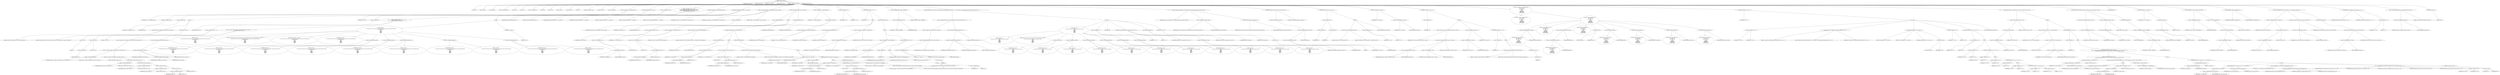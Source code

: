 digraph hostapd_notif_assoc {  
"1000116" [label = "(METHOD,hostapd_notif_assoc)" ]
"1000117" [label = "(PARAM,hostapd_data *hapd)" ]
"1000118" [label = "(PARAM,const u8 *addr)" ]
"1000119" [label = "(PARAM,const u8 *req_ies)" ]
"1000120" [label = "(PARAM,size_t req_ies_len)" ]
"1000121" [label = "(PARAM,int reassoc)" ]
"1000122" [label = "(BLOCK,,)" ]
"1000123" [label = "(LOCAL,v5: u8)" ]
"1000124" [label = "(LOCAL,v7: sta_info *)" ]
"1000125" [label = "(LOCAL,v8: sta_info *)" ]
"1000126" [label = "(LOCAL,v9: wpa_state_machine *)" ]
"1000127" [label = "(LOCAL,v10: int)" ]
"1000128" [label = "(LOCAL,v11: int)" ]
"1000129" [label = "(LOCAL,v12: unsigned __int16)" ]
"1000130" [label = "(LOCAL,v13: int)" ]
"1000131" [label = "(LOCAL,v14: u8 *)" ]
"1000132" [label = "(LOCAL,ie: const u8 *)" ]
"1000133" [label = "(LOCAL,iea: const u8 *)" ]
"1000134" [label = "(LOCAL,p: u8 *)" ]
"1000135" [label = "(LOCAL,elems: ieee802_11_elems)" ]
"1000136" [label = "(LOCAL,buf: u8 [ 1064 ])" ]
"1000137" [label = "(LOCAL,v20: unsigned int)" ]
"1000138" [label = "(<operator>.assignment,v20 = __readgsdword(0x14u))" ]
"1000139" [label = "(IDENTIFIER,v20,v20 = __readgsdword(0x14u))" ]
"1000140" [label = "(__readgsdword,__readgsdword(0x14u))" ]
"1000141" [label = "(LITERAL,0x14u,__readgsdword(0x14u))" ]
"1000142" [label = "(CONTROL_STRUCTURE,if ( !addr ),if ( !addr ))" ]
"1000143" [label = "(<operator>.logicalNot,!addr)" ]
"1000144" [label = "(IDENTIFIER,addr,!addr)" ]
"1000145" [label = "(BLOCK,,)" ]
"1000146" [label = "(wpa_printf,wpa_printf(2, \"hostapd_notif_assoc: Skip event with no address\"))" ]
"1000147" [label = "(LITERAL,2,wpa_printf(2, \"hostapd_notif_assoc: Skip event with no address\"))" ]
"1000148" [label = "(LITERAL,\"hostapd_notif_assoc: Skip event with no address\",wpa_printf(2, \"hostapd_notif_assoc: Skip event with no address\"))" ]
"1000149" [label = "(RETURN,return -1;,return -1;)" ]
"1000150" [label = "(<operator>.minus,-1)" ]
"1000151" [label = "(LITERAL,1,-1)" ]
"1000152" [label = "(<operator>.assignment,v5 = *addr)" ]
"1000153" [label = "(IDENTIFIER,v5,v5 = *addr)" ]
"1000154" [label = "(<operator>.indirection,*addr)" ]
"1000155" [label = "(IDENTIFIER,addr,v5 = *addr)" ]
"1000156" [label = "(CONTROL_STRUCTURE,if ( (*addr & 1) != 0\n    || !(addr[5] | (unsigned __int8)(addr[4] | addr[3] | addr[2] | addr[1] | v5))\n    || !memcmp(addr, hapd->own_addr, 6u) ),if ( (*addr & 1) != 0\n    || !(addr[5] | (unsigned __int8)(addr[4] | addr[3] | addr[2] | addr[1] | v5))\n    || !memcmp(addr, hapd->own_addr, 6u) ))" ]
"1000157" [label = "(<operator>.logicalOr,(*addr & 1) != 0\n    || !(addr[5] | (unsigned __int8)(addr[4] | addr[3] | addr[2] | addr[1] | v5))\n    || !memcmp(addr, hapd->own_addr, 6u))" ]
"1000158" [label = "(<operator>.notEquals,(*addr & 1) != 0)" ]
"1000159" [label = "(<operator>.and,*addr & 1)" ]
"1000160" [label = "(<operator>.indirection,*addr)" ]
"1000161" [label = "(IDENTIFIER,addr,*addr & 1)" ]
"1000162" [label = "(LITERAL,1,*addr & 1)" ]
"1000163" [label = "(LITERAL,0,(*addr & 1) != 0)" ]
"1000164" [label = "(<operator>.logicalOr,!(addr[5] | (unsigned __int8)(addr[4] | addr[3] | addr[2] | addr[1] | v5))\n    || !memcmp(addr, hapd->own_addr, 6u))" ]
"1000165" [label = "(<operator>.logicalNot,!(addr[5] | (unsigned __int8)(addr[4] | addr[3] | addr[2] | addr[1] | v5)))" ]
"1000166" [label = "(<operator>.or,addr[5] | (unsigned __int8)(addr[4] | addr[3] | addr[2] | addr[1] | v5))" ]
"1000167" [label = "(<operator>.indirectIndexAccess,addr[5])" ]
"1000168" [label = "(IDENTIFIER,addr,addr[5] | (unsigned __int8)(addr[4] | addr[3] | addr[2] | addr[1] | v5))" ]
"1000169" [label = "(LITERAL,5,addr[5] | (unsigned __int8)(addr[4] | addr[3] | addr[2] | addr[1] | v5))" ]
"1000170" [label = "(<operator>.cast,(unsigned __int8)(addr[4] | addr[3] | addr[2] | addr[1] | v5))" ]
"1000171" [label = "(UNKNOWN,unsigned __int8,unsigned __int8)" ]
"1000172" [label = "(<operator>.or,addr[4] | addr[3] | addr[2] | addr[1] | v5)" ]
"1000173" [label = "(<operator>.indirectIndexAccess,addr[4])" ]
"1000174" [label = "(IDENTIFIER,addr,addr[4] | addr[3] | addr[2] | addr[1] | v5)" ]
"1000175" [label = "(LITERAL,4,addr[4] | addr[3] | addr[2] | addr[1] | v5)" ]
"1000176" [label = "(<operator>.or,addr[3] | addr[2] | addr[1] | v5)" ]
"1000177" [label = "(<operator>.indirectIndexAccess,addr[3])" ]
"1000178" [label = "(IDENTIFIER,addr,addr[3] | addr[2] | addr[1] | v5)" ]
"1000179" [label = "(LITERAL,3,addr[3] | addr[2] | addr[1] | v5)" ]
"1000180" [label = "(<operator>.or,addr[2] | addr[1] | v5)" ]
"1000181" [label = "(<operator>.indirectIndexAccess,addr[2])" ]
"1000182" [label = "(IDENTIFIER,addr,addr[2] | addr[1] | v5)" ]
"1000183" [label = "(LITERAL,2,addr[2] | addr[1] | v5)" ]
"1000184" [label = "(<operator>.or,addr[1] | v5)" ]
"1000185" [label = "(<operator>.indirectIndexAccess,addr[1])" ]
"1000186" [label = "(IDENTIFIER,addr,addr[1] | v5)" ]
"1000187" [label = "(LITERAL,1,addr[1] | v5)" ]
"1000188" [label = "(IDENTIFIER,v5,addr[1] | v5)" ]
"1000189" [label = "(<operator>.logicalNot,!memcmp(addr, hapd->own_addr, 6u))" ]
"1000190" [label = "(memcmp,memcmp(addr, hapd->own_addr, 6u))" ]
"1000191" [label = "(IDENTIFIER,addr,memcmp(addr, hapd->own_addr, 6u))" ]
"1000192" [label = "(<operator>.indirectFieldAccess,hapd->own_addr)" ]
"1000193" [label = "(IDENTIFIER,hapd,memcmp(addr, hapd->own_addr, 6u))" ]
"1000194" [label = "(FIELD_IDENTIFIER,own_addr,own_addr)" ]
"1000195" [label = "(LITERAL,6u,memcmp(addr, hapd->own_addr, 6u))" ]
"1000196" [label = "(BLOCK,,)" ]
"1000197" [label = "(wpa_printf,wpa_printf(\n      2,\n      \"%s: Invalid SA=%02x:%02x:%02x:%02x:%02x:%02x in received indication - ignore this indication silently\",\n      \"hostapd_notif_assoc\",\n      v5,\n      addr[1],\n      addr[2],\n      addr[3],\n      addr[4],\n      addr[5]))" ]
"1000198" [label = "(LITERAL,2,wpa_printf(\n      2,\n      \"%s: Invalid SA=%02x:%02x:%02x:%02x:%02x:%02x in received indication - ignore this indication silently\",\n      \"hostapd_notif_assoc\",\n      v5,\n      addr[1],\n      addr[2],\n      addr[3],\n      addr[4],\n      addr[5]))" ]
"1000199" [label = "(LITERAL,\"%s: Invalid SA=%02x:%02x:%02x:%02x:%02x:%02x in received indication - ignore this indication silently\",wpa_printf(\n      2,\n      \"%s: Invalid SA=%02x:%02x:%02x:%02x:%02x:%02x in received indication - ignore this indication silently\",\n      \"hostapd_notif_assoc\",\n      v5,\n      addr[1],\n      addr[2],\n      addr[3],\n      addr[4],\n      addr[5]))" ]
"1000200" [label = "(LITERAL,\"hostapd_notif_assoc\",wpa_printf(\n      2,\n      \"%s: Invalid SA=%02x:%02x:%02x:%02x:%02x:%02x in received indication - ignore this indication silently\",\n      \"hostapd_notif_assoc\",\n      v5,\n      addr[1],\n      addr[2],\n      addr[3],\n      addr[4],\n      addr[5]))" ]
"1000201" [label = "(IDENTIFIER,v5,wpa_printf(\n      2,\n      \"%s: Invalid SA=%02x:%02x:%02x:%02x:%02x:%02x in received indication - ignore this indication silently\",\n      \"hostapd_notif_assoc\",\n      v5,\n      addr[1],\n      addr[2],\n      addr[3],\n      addr[4],\n      addr[5]))" ]
"1000202" [label = "(<operator>.indirectIndexAccess,addr[1])" ]
"1000203" [label = "(IDENTIFIER,addr,wpa_printf(\n      2,\n      \"%s: Invalid SA=%02x:%02x:%02x:%02x:%02x:%02x in received indication - ignore this indication silently\",\n      \"hostapd_notif_assoc\",\n      v5,\n      addr[1],\n      addr[2],\n      addr[3],\n      addr[4],\n      addr[5]))" ]
"1000204" [label = "(LITERAL,1,wpa_printf(\n      2,\n      \"%s: Invalid SA=%02x:%02x:%02x:%02x:%02x:%02x in received indication - ignore this indication silently\",\n      \"hostapd_notif_assoc\",\n      v5,\n      addr[1],\n      addr[2],\n      addr[3],\n      addr[4],\n      addr[5]))" ]
"1000205" [label = "(<operator>.indirectIndexAccess,addr[2])" ]
"1000206" [label = "(IDENTIFIER,addr,wpa_printf(\n      2,\n      \"%s: Invalid SA=%02x:%02x:%02x:%02x:%02x:%02x in received indication - ignore this indication silently\",\n      \"hostapd_notif_assoc\",\n      v5,\n      addr[1],\n      addr[2],\n      addr[3],\n      addr[4],\n      addr[5]))" ]
"1000207" [label = "(LITERAL,2,wpa_printf(\n      2,\n      \"%s: Invalid SA=%02x:%02x:%02x:%02x:%02x:%02x in received indication - ignore this indication silently\",\n      \"hostapd_notif_assoc\",\n      v5,\n      addr[1],\n      addr[2],\n      addr[3],\n      addr[4],\n      addr[5]))" ]
"1000208" [label = "(<operator>.indirectIndexAccess,addr[3])" ]
"1000209" [label = "(IDENTIFIER,addr,wpa_printf(\n      2,\n      \"%s: Invalid SA=%02x:%02x:%02x:%02x:%02x:%02x in received indication - ignore this indication silently\",\n      \"hostapd_notif_assoc\",\n      v5,\n      addr[1],\n      addr[2],\n      addr[3],\n      addr[4],\n      addr[5]))" ]
"1000210" [label = "(LITERAL,3,wpa_printf(\n      2,\n      \"%s: Invalid SA=%02x:%02x:%02x:%02x:%02x:%02x in received indication - ignore this indication silently\",\n      \"hostapd_notif_assoc\",\n      v5,\n      addr[1],\n      addr[2],\n      addr[3],\n      addr[4],\n      addr[5]))" ]
"1000211" [label = "(<operator>.indirectIndexAccess,addr[4])" ]
"1000212" [label = "(IDENTIFIER,addr,wpa_printf(\n      2,\n      \"%s: Invalid SA=%02x:%02x:%02x:%02x:%02x:%02x in received indication - ignore this indication silently\",\n      \"hostapd_notif_assoc\",\n      v5,\n      addr[1],\n      addr[2],\n      addr[3],\n      addr[4],\n      addr[5]))" ]
"1000213" [label = "(LITERAL,4,wpa_printf(\n      2,\n      \"%s: Invalid SA=%02x:%02x:%02x:%02x:%02x:%02x in received indication - ignore this indication silently\",\n      \"hostapd_notif_assoc\",\n      v5,\n      addr[1],\n      addr[2],\n      addr[3],\n      addr[4],\n      addr[5]))" ]
"1000214" [label = "(<operator>.indirectIndexAccess,addr[5])" ]
"1000215" [label = "(IDENTIFIER,addr,wpa_printf(\n      2,\n      \"%s: Invalid SA=%02x:%02x:%02x:%02x:%02x:%02x in received indication - ignore this indication silently\",\n      \"hostapd_notif_assoc\",\n      v5,\n      addr[1],\n      addr[2],\n      addr[3],\n      addr[4],\n      addr[5]))" ]
"1000216" [label = "(LITERAL,5,wpa_printf(\n      2,\n      \"%s: Invalid SA=%02x:%02x:%02x:%02x:%02x:%02x in received indication - ignore this indication silently\",\n      \"hostapd_notif_assoc\",\n      v5,\n      addr[1],\n      addr[2],\n      addr[3],\n      addr[4],\n      addr[5]))" ]
"1000217" [label = "(RETURN,return 0;,return 0;)" ]
"1000218" [label = "(LITERAL,0,return 0;)" ]
"1000219" [label = "(random_add_randomness,random_add_randomness(addr, 6u))" ]
"1000220" [label = "(IDENTIFIER,addr,random_add_randomness(addr, 6u))" ]
"1000221" [label = "(LITERAL,6u,random_add_randomness(addr, 6u))" ]
"1000222" [label = "(hostapd_logger,hostapd_logger(hapd, addr, 1u, 2, \"associated\"))" ]
"1000223" [label = "(IDENTIFIER,hapd,hostapd_logger(hapd, addr, 1u, 2, \"associated\"))" ]
"1000224" [label = "(IDENTIFIER,addr,hostapd_logger(hapd, addr, 1u, 2, \"associated\"))" ]
"1000225" [label = "(LITERAL,1u,hostapd_logger(hapd, addr, 1u, 2, \"associated\"))" ]
"1000226" [label = "(LITERAL,2,hostapd_logger(hapd, addr, 1u, 2, \"associated\"))" ]
"1000227" [label = "(LITERAL,\"associated\",hostapd_logger(hapd, addr, 1u, 2, \"associated\"))" ]
"1000228" [label = "(ieee802_11_parse_elems,ieee802_11_parse_elems(req_ies, req_ies_len, &elems, 0))" ]
"1000229" [label = "(IDENTIFIER,req_ies,ieee802_11_parse_elems(req_ies, req_ies_len, &elems, 0))" ]
"1000230" [label = "(IDENTIFIER,req_ies_len,ieee802_11_parse_elems(req_ies, req_ies_len, &elems, 0))" ]
"1000231" [label = "(<operator>.addressOf,&elems)" ]
"1000232" [label = "(IDENTIFIER,elems,ieee802_11_parse_elems(req_ies, req_ies_len, &elems, 0))" ]
"1000233" [label = "(LITERAL,0,ieee802_11_parse_elems(req_ies, req_ies_len, &elems, 0))" ]
"1000234" [label = "(CONTROL_STRUCTURE,if ( elems.wps_ie ),if ( elems.wps_ie ))" ]
"1000235" [label = "(<operator>.fieldAccess,elems.wps_ie)" ]
"1000236" [label = "(IDENTIFIER,elems,if ( elems.wps_ie ))" ]
"1000237" [label = "(FIELD_IDENTIFIER,wps_ie,wps_ie)" ]
"1000238" [label = "(BLOCK,,)" ]
"1000239" [label = "(<operator>.assignment,iea = elems.wps_ie - 2)" ]
"1000240" [label = "(IDENTIFIER,iea,iea = elems.wps_ie - 2)" ]
"1000241" [label = "(<operator>.subtraction,elems.wps_ie - 2)" ]
"1000242" [label = "(<operator>.fieldAccess,elems.wps_ie)" ]
"1000243" [label = "(IDENTIFIER,elems,elems.wps_ie - 2)" ]
"1000244" [label = "(FIELD_IDENTIFIER,wps_ie,wps_ie)" ]
"1000245" [label = "(LITERAL,2,elems.wps_ie - 2)" ]
"1000246" [label = "(<operator>.assignment,p = (u8 *)(elems.wps_ie_len + 2))" ]
"1000247" [label = "(IDENTIFIER,p,p = (u8 *)(elems.wps_ie_len + 2))" ]
"1000248" [label = "(<operator>.cast,(u8 *)(elems.wps_ie_len + 2))" ]
"1000249" [label = "(UNKNOWN,u8 *,u8 *)" ]
"1000250" [label = "(<operator>.addition,elems.wps_ie_len + 2)" ]
"1000251" [label = "(<operator>.fieldAccess,elems.wps_ie_len)" ]
"1000252" [label = "(IDENTIFIER,elems,elems.wps_ie_len + 2)" ]
"1000253" [label = "(FIELD_IDENTIFIER,wps_ie_len,wps_ie_len)" ]
"1000254" [label = "(LITERAL,2,elems.wps_ie_len + 2)" ]
"1000255" [label = "(wpa_printf,wpa_printf(2, \"STA included WPS IE in (Re)AssocReq\"))" ]
"1000256" [label = "(LITERAL,2,wpa_printf(2, \"STA included WPS IE in (Re)AssocReq\"))" ]
"1000257" [label = "(LITERAL,\"STA included WPS IE in (Re)AssocReq\",wpa_printf(2, \"STA included WPS IE in (Re)AssocReq\"))" ]
"1000258" [label = "(CONTROL_STRUCTURE,else,else)" ]
"1000259" [label = "(CONTROL_STRUCTURE,if ( elems.rsn_ie ),if ( elems.rsn_ie ))" ]
"1000260" [label = "(<operator>.fieldAccess,elems.rsn_ie)" ]
"1000261" [label = "(IDENTIFIER,elems,if ( elems.rsn_ie ))" ]
"1000262" [label = "(FIELD_IDENTIFIER,rsn_ie,rsn_ie)" ]
"1000263" [label = "(BLOCK,,)" ]
"1000264" [label = "(<operator>.assignment,iea = elems.rsn_ie - 2)" ]
"1000265" [label = "(IDENTIFIER,iea,iea = elems.rsn_ie - 2)" ]
"1000266" [label = "(<operator>.subtraction,elems.rsn_ie - 2)" ]
"1000267" [label = "(<operator>.fieldAccess,elems.rsn_ie)" ]
"1000268" [label = "(IDENTIFIER,elems,elems.rsn_ie - 2)" ]
"1000269" [label = "(FIELD_IDENTIFIER,rsn_ie,rsn_ie)" ]
"1000270" [label = "(LITERAL,2,elems.rsn_ie - 2)" ]
"1000271" [label = "(<operator>.assignment,p = (u8 *)(elems.rsn_ie_len + 2))" ]
"1000272" [label = "(IDENTIFIER,p,p = (u8 *)(elems.rsn_ie_len + 2))" ]
"1000273" [label = "(<operator>.cast,(u8 *)(elems.rsn_ie_len + 2))" ]
"1000274" [label = "(UNKNOWN,u8 *,u8 *)" ]
"1000275" [label = "(<operator>.addition,elems.rsn_ie_len + 2)" ]
"1000276" [label = "(<operator>.fieldAccess,elems.rsn_ie_len)" ]
"1000277" [label = "(IDENTIFIER,elems,elems.rsn_ie_len + 2)" ]
"1000278" [label = "(FIELD_IDENTIFIER,rsn_ie_len,rsn_ie_len)" ]
"1000279" [label = "(LITERAL,2,elems.rsn_ie_len + 2)" ]
"1000280" [label = "(wpa_printf,wpa_printf(2, \"STA included RSN IE in (Re)AssocReq\"))" ]
"1000281" [label = "(LITERAL,2,wpa_printf(2, \"STA included RSN IE in (Re)AssocReq\"))" ]
"1000282" [label = "(LITERAL,\"STA included RSN IE in (Re)AssocReq\",wpa_printf(2, \"STA included RSN IE in (Re)AssocReq\"))" ]
"1000283" [label = "(CONTROL_STRUCTURE,else,else)" ]
"1000284" [label = "(BLOCK,,)" ]
"1000285" [label = "(<operator>.assignment,iea = elems.wpa_ie)" ]
"1000286" [label = "(IDENTIFIER,iea,iea = elems.wpa_ie)" ]
"1000287" [label = "(<operator>.fieldAccess,elems.wpa_ie)" ]
"1000288" [label = "(IDENTIFIER,elems,iea = elems.wpa_ie)" ]
"1000289" [label = "(FIELD_IDENTIFIER,wpa_ie,wpa_ie)" ]
"1000290" [label = "(CONTROL_STRUCTURE,if ( elems.wpa_ie ),if ( elems.wpa_ie ))" ]
"1000291" [label = "(<operator>.fieldAccess,elems.wpa_ie)" ]
"1000292" [label = "(IDENTIFIER,elems,if ( elems.wpa_ie ))" ]
"1000293" [label = "(FIELD_IDENTIFIER,wpa_ie,wpa_ie)" ]
"1000294" [label = "(BLOCK,,)" ]
"1000295" [label = "(<operator>.assignment,iea = elems.wpa_ie - 2)" ]
"1000296" [label = "(IDENTIFIER,iea,iea = elems.wpa_ie - 2)" ]
"1000297" [label = "(<operator>.subtraction,elems.wpa_ie - 2)" ]
"1000298" [label = "(<operator>.fieldAccess,elems.wpa_ie)" ]
"1000299" [label = "(IDENTIFIER,elems,elems.wpa_ie - 2)" ]
"1000300" [label = "(FIELD_IDENTIFIER,wpa_ie,wpa_ie)" ]
"1000301" [label = "(LITERAL,2,elems.wpa_ie - 2)" ]
"1000302" [label = "(<operator>.assignment,p = (u8 *)(elems.wpa_ie_len + 2))" ]
"1000303" [label = "(IDENTIFIER,p,p = (u8 *)(elems.wpa_ie_len + 2))" ]
"1000304" [label = "(<operator>.cast,(u8 *)(elems.wpa_ie_len + 2))" ]
"1000305" [label = "(UNKNOWN,u8 *,u8 *)" ]
"1000306" [label = "(<operator>.addition,elems.wpa_ie_len + 2)" ]
"1000307" [label = "(<operator>.fieldAccess,elems.wpa_ie_len)" ]
"1000308" [label = "(IDENTIFIER,elems,elems.wpa_ie_len + 2)" ]
"1000309" [label = "(FIELD_IDENTIFIER,wpa_ie_len,wpa_ie_len)" ]
"1000310" [label = "(LITERAL,2,elems.wpa_ie_len + 2)" ]
"1000311" [label = "(wpa_printf,wpa_printf(2, \"STA included WPA IE in (Re)AssocReq\"))" ]
"1000312" [label = "(LITERAL,2,wpa_printf(2, \"STA included WPA IE in (Re)AssocReq\"))" ]
"1000313" [label = "(LITERAL,\"STA included WPA IE in (Re)AssocReq\",wpa_printf(2, \"STA included WPA IE in (Re)AssocReq\"))" ]
"1000314" [label = "(CONTROL_STRUCTURE,else,else)" ]
"1000315" [label = "(BLOCK,,)" ]
"1000316" [label = "(wpa_printf,wpa_printf(2, \"STA did not include WPS/RSN/WPA IE in (Re)AssocReq\"))" ]
"1000317" [label = "(LITERAL,2,wpa_printf(2, \"STA did not include WPS/RSN/WPA IE in (Re)AssocReq\"))" ]
"1000318" [label = "(LITERAL,\"STA did not include WPS/RSN/WPA IE in (Re)AssocReq\",wpa_printf(2, \"STA did not include WPS/RSN/WPA IE in (Re)AssocReq\"))" ]
"1000319" [label = "(<operator>.assignment,p = 0)" ]
"1000320" [label = "(IDENTIFIER,p,p = 0)" ]
"1000321" [label = "(LITERAL,0,p = 0)" ]
"1000322" [label = "(<operator>.assignment,v7 = ap_get_sta(hapd, addr))" ]
"1000323" [label = "(IDENTIFIER,v7,v7 = ap_get_sta(hapd, addr))" ]
"1000324" [label = "(ap_get_sta,ap_get_sta(hapd, addr))" ]
"1000325" [label = "(IDENTIFIER,hapd,ap_get_sta(hapd, addr))" ]
"1000326" [label = "(IDENTIFIER,addr,ap_get_sta(hapd, addr))" ]
"1000327" [label = "(<operator>.assignment,v8 = v7)" ]
"1000328" [label = "(IDENTIFIER,v8,v8 = v7)" ]
"1000329" [label = "(IDENTIFIER,v7,v8 = v7)" ]
"1000330" [label = "(CONTROL_STRUCTURE,if ( v7 ),if ( v7 ))" ]
"1000331" [label = "(IDENTIFIER,v7,if ( v7 ))" ]
"1000332" [label = "(BLOCK,,)" ]
"1000333" [label = "(ap_sta_no_session_timeout,ap_sta_no_session_timeout(hapd, v7))" ]
"1000334" [label = "(IDENTIFIER,hapd,ap_sta_no_session_timeout(hapd, v7))" ]
"1000335" [label = "(IDENTIFIER,v7,ap_sta_no_session_timeout(hapd, v7))" ]
"1000336" [label = "(accounting_sta_stop,accounting_sta_stop(hapd, v8))" ]
"1000337" [label = "(IDENTIFIER,hapd,accounting_sta_stop(hapd, v8))" ]
"1000338" [label = "(IDENTIFIER,v8,accounting_sta_stop(hapd, v8))" ]
"1000339" [label = "(<operator>.assignment,v8->timeout_next = STA_NULLFUNC)" ]
"1000340" [label = "(<operator>.indirectFieldAccess,v8->timeout_next)" ]
"1000341" [label = "(IDENTIFIER,v8,v8->timeout_next = STA_NULLFUNC)" ]
"1000342" [label = "(FIELD_IDENTIFIER,timeout_next,timeout_next)" ]
"1000343" [label = "(IDENTIFIER,STA_NULLFUNC,v8->timeout_next = STA_NULLFUNC)" ]
"1000344" [label = "(CONTROL_STRUCTURE,else,else)" ]
"1000345" [label = "(BLOCK,,)" ]
"1000346" [label = "(<operator>.assignment,v8 = ap_sta_add(hapd, addr))" ]
"1000347" [label = "(IDENTIFIER,v8,v8 = ap_sta_add(hapd, addr))" ]
"1000348" [label = "(ap_sta_add,ap_sta_add(hapd, addr))" ]
"1000349" [label = "(IDENTIFIER,hapd,ap_sta_add(hapd, addr))" ]
"1000350" [label = "(IDENTIFIER,addr,ap_sta_add(hapd, addr))" ]
"1000351" [label = "(CONTROL_STRUCTURE,if ( !v8 ),if ( !v8 ))" ]
"1000352" [label = "(<operator>.logicalNot,!v8)" ]
"1000353" [label = "(IDENTIFIER,v8,!v8)" ]
"1000354" [label = "(BLOCK,,)" ]
"1000355" [label = "(hostapd_drv_sta_disassoc,hostapd_drv_sta_disassoc(hapd, addr, 5))" ]
"1000356" [label = "(IDENTIFIER,hapd,hostapd_drv_sta_disassoc(hapd, addr, 5))" ]
"1000357" [label = "(IDENTIFIER,addr,hostapd_drv_sta_disassoc(hapd, addr, 5))" ]
"1000358" [label = "(LITERAL,5,hostapd_drv_sta_disassoc(hapd, addr, 5))" ]
"1000359" [label = "(RETURN,return -1;,return -1;)" ]
"1000360" [label = "(<operator>.minus,-1)" ]
"1000361" [label = "(LITERAL,1,-1)" ]
"1000362" [label = "(<operators>.assignmentAnd,v8->flags &= 0xFFFECFFF)" ]
"1000363" [label = "(<operator>.indirectFieldAccess,v8->flags)" ]
"1000364" [label = "(IDENTIFIER,v8,v8->flags &= 0xFFFECFFF)" ]
"1000365" [label = "(FIELD_IDENTIFIER,flags,flags)" ]
"1000366" [label = "(LITERAL,0xFFFECFFF,v8->flags &= 0xFFFECFFF)" ]
"1000367" [label = "(CONTROL_STRUCTURE,if ( !hapd->iface->drv_max_acl_mac_addrs && hostapd_check_acl(hapd, addr, 0) != 1 ),if ( !hapd->iface->drv_max_acl_mac_addrs && hostapd_check_acl(hapd, addr, 0) != 1 ))" ]
"1000368" [label = "(<operator>.logicalAnd,!hapd->iface->drv_max_acl_mac_addrs && hostapd_check_acl(hapd, addr, 0) != 1)" ]
"1000369" [label = "(<operator>.logicalNot,!hapd->iface->drv_max_acl_mac_addrs)" ]
"1000370" [label = "(<operator>.indirectFieldAccess,hapd->iface->drv_max_acl_mac_addrs)" ]
"1000371" [label = "(<operator>.indirectFieldAccess,hapd->iface)" ]
"1000372" [label = "(IDENTIFIER,hapd,!hapd->iface->drv_max_acl_mac_addrs)" ]
"1000373" [label = "(FIELD_IDENTIFIER,iface,iface)" ]
"1000374" [label = "(FIELD_IDENTIFIER,drv_max_acl_mac_addrs,drv_max_acl_mac_addrs)" ]
"1000375" [label = "(<operator>.notEquals,hostapd_check_acl(hapd, addr, 0) != 1)" ]
"1000376" [label = "(hostapd_check_acl,hostapd_check_acl(hapd, addr, 0))" ]
"1000377" [label = "(IDENTIFIER,hapd,hostapd_check_acl(hapd, addr, 0))" ]
"1000378" [label = "(IDENTIFIER,addr,hostapd_check_acl(hapd, addr, 0))" ]
"1000379" [label = "(LITERAL,0,hostapd_check_acl(hapd, addr, 0))" ]
"1000380" [label = "(LITERAL,1,hostapd_check_acl(hapd, addr, 0) != 1)" ]
"1000381" [label = "(BLOCK,,)" ]
"1000382" [label = "(wpa_printf,wpa_printf(\n      3,\n      \"STA %02x:%02x:%02x:%02x:%02x:%02x not allowed to connect\",\n      *addr,\n      addr[1],\n      addr[2],\n      addr[3],\n      addr[4],\n      addr[5]))" ]
"1000383" [label = "(LITERAL,3,wpa_printf(\n      3,\n      \"STA %02x:%02x:%02x:%02x:%02x:%02x not allowed to connect\",\n      *addr,\n      addr[1],\n      addr[2],\n      addr[3],\n      addr[4],\n      addr[5]))" ]
"1000384" [label = "(LITERAL,\"STA %02x:%02x:%02x:%02x:%02x:%02x not allowed to connect\",wpa_printf(\n      3,\n      \"STA %02x:%02x:%02x:%02x:%02x:%02x not allowed to connect\",\n      *addr,\n      addr[1],\n      addr[2],\n      addr[3],\n      addr[4],\n      addr[5]))" ]
"1000385" [label = "(<operator>.indirection,*addr)" ]
"1000386" [label = "(IDENTIFIER,addr,wpa_printf(\n      3,\n      \"STA %02x:%02x:%02x:%02x:%02x:%02x not allowed to connect\",\n      *addr,\n      addr[1],\n      addr[2],\n      addr[3],\n      addr[4],\n      addr[5]))" ]
"1000387" [label = "(<operator>.indirectIndexAccess,addr[1])" ]
"1000388" [label = "(IDENTIFIER,addr,wpa_printf(\n      3,\n      \"STA %02x:%02x:%02x:%02x:%02x:%02x not allowed to connect\",\n      *addr,\n      addr[1],\n      addr[2],\n      addr[3],\n      addr[4],\n      addr[5]))" ]
"1000389" [label = "(LITERAL,1,wpa_printf(\n      3,\n      \"STA %02x:%02x:%02x:%02x:%02x:%02x not allowed to connect\",\n      *addr,\n      addr[1],\n      addr[2],\n      addr[3],\n      addr[4],\n      addr[5]))" ]
"1000390" [label = "(<operator>.indirectIndexAccess,addr[2])" ]
"1000391" [label = "(IDENTIFIER,addr,wpa_printf(\n      3,\n      \"STA %02x:%02x:%02x:%02x:%02x:%02x not allowed to connect\",\n      *addr,\n      addr[1],\n      addr[2],\n      addr[3],\n      addr[4],\n      addr[5]))" ]
"1000392" [label = "(LITERAL,2,wpa_printf(\n      3,\n      \"STA %02x:%02x:%02x:%02x:%02x:%02x not allowed to connect\",\n      *addr,\n      addr[1],\n      addr[2],\n      addr[3],\n      addr[4],\n      addr[5]))" ]
"1000393" [label = "(<operator>.indirectIndexAccess,addr[3])" ]
"1000394" [label = "(IDENTIFIER,addr,wpa_printf(\n      3,\n      \"STA %02x:%02x:%02x:%02x:%02x:%02x not allowed to connect\",\n      *addr,\n      addr[1],\n      addr[2],\n      addr[3],\n      addr[4],\n      addr[5]))" ]
"1000395" [label = "(LITERAL,3,wpa_printf(\n      3,\n      \"STA %02x:%02x:%02x:%02x:%02x:%02x not allowed to connect\",\n      *addr,\n      addr[1],\n      addr[2],\n      addr[3],\n      addr[4],\n      addr[5]))" ]
"1000396" [label = "(<operator>.indirectIndexAccess,addr[4])" ]
"1000397" [label = "(IDENTIFIER,addr,wpa_printf(\n      3,\n      \"STA %02x:%02x:%02x:%02x:%02x:%02x not allowed to connect\",\n      *addr,\n      addr[1],\n      addr[2],\n      addr[3],\n      addr[4],\n      addr[5]))" ]
"1000398" [label = "(LITERAL,4,wpa_printf(\n      3,\n      \"STA %02x:%02x:%02x:%02x:%02x:%02x not allowed to connect\",\n      *addr,\n      addr[1],\n      addr[2],\n      addr[3],\n      addr[4],\n      addr[5]))" ]
"1000399" [label = "(<operator>.indirectIndexAccess,addr[5])" ]
"1000400" [label = "(IDENTIFIER,addr,wpa_printf(\n      3,\n      \"STA %02x:%02x:%02x:%02x:%02x:%02x not allowed to connect\",\n      *addr,\n      addr[1],\n      addr[2],\n      addr[3],\n      addr[4],\n      addr[5]))" ]
"1000401" [label = "(LITERAL,5,wpa_printf(\n      3,\n      \"STA %02x:%02x:%02x:%02x:%02x:%02x not allowed to connect\",\n      *addr,\n      addr[1],\n      addr[2],\n      addr[3],\n      addr[4],\n      addr[5]))" ]
"1000402" [label = "(<operator>.assignment,v12 = 1)" ]
"1000403" [label = "(IDENTIFIER,v12,v12 = 1)" ]
"1000404" [label = "(LITERAL,1,v12 = 1)" ]
"1000405" [label = "(JUMP_TARGET,fail)" ]
"1000406" [label = "(hostapd_drv_sta_disassoc,hostapd_drv_sta_disassoc(hapd, v8->addr, v12))" ]
"1000407" [label = "(IDENTIFIER,hapd,hostapd_drv_sta_disassoc(hapd, v8->addr, v12))" ]
"1000408" [label = "(<operator>.indirectFieldAccess,v8->addr)" ]
"1000409" [label = "(IDENTIFIER,v8,hostapd_drv_sta_disassoc(hapd, v8->addr, v12))" ]
"1000410" [label = "(FIELD_IDENTIFIER,addr,addr)" ]
"1000411" [label = "(IDENTIFIER,v12,hostapd_drv_sta_disassoc(hapd, v8->addr, v12))" ]
"1000412" [label = "(ap_free_sta,ap_free_sta(hapd, v8))" ]
"1000413" [label = "(IDENTIFIER,hapd,ap_free_sta(hapd, v8))" ]
"1000414" [label = "(IDENTIFIER,v8,ap_free_sta(hapd, v8))" ]
"1000415" [label = "(RETURN,return -1;,return -1;)" ]
"1000416" [label = "(<operator>.minus,-1)" ]
"1000417" [label = "(LITERAL,1,-1)" ]
"1000418" [label = "(ap_copy_sta_supp_op_classes,ap_copy_sta_supp_op_classes(v8, elems.supp_op_classes, elems.supp_op_classes_len))" ]
"1000419" [label = "(IDENTIFIER,v8,ap_copy_sta_supp_op_classes(v8, elems.supp_op_classes, elems.supp_op_classes_len))" ]
"1000420" [label = "(<operator>.fieldAccess,elems.supp_op_classes)" ]
"1000421" [label = "(IDENTIFIER,elems,ap_copy_sta_supp_op_classes(v8, elems.supp_op_classes, elems.supp_op_classes_len))" ]
"1000422" [label = "(FIELD_IDENTIFIER,supp_op_classes,supp_op_classes)" ]
"1000423" [label = "(<operator>.fieldAccess,elems.supp_op_classes_len)" ]
"1000424" [label = "(IDENTIFIER,elems,ap_copy_sta_supp_op_classes(v8, elems.supp_op_classes, elems.supp_op_classes_len))" ]
"1000425" [label = "(FIELD_IDENTIFIER,supp_op_classes_len,supp_op_classes_len)" ]
"1000426" [label = "(CONTROL_STRUCTURE,if ( !hapd->conf->wpa ),if ( !hapd->conf->wpa ))" ]
"1000427" [label = "(<operator>.logicalNot,!hapd->conf->wpa)" ]
"1000428" [label = "(<operator>.indirectFieldAccess,hapd->conf->wpa)" ]
"1000429" [label = "(<operator>.indirectFieldAccess,hapd->conf)" ]
"1000430" [label = "(IDENTIFIER,hapd,!hapd->conf->wpa)" ]
"1000431" [label = "(FIELD_IDENTIFIER,conf,conf)" ]
"1000432" [label = "(FIELD_IDENTIFIER,wpa,wpa)" ]
"1000433" [label = "(CONTROL_STRUCTURE,goto LABEL_22;,goto LABEL_22;)" ]
"1000434" [label = "(CONTROL_STRUCTURE,if ( !iea || !p ),if ( !iea || !p ))" ]
"1000435" [label = "(<operator>.logicalOr,!iea || !p)" ]
"1000436" [label = "(<operator>.logicalNot,!iea)" ]
"1000437" [label = "(IDENTIFIER,iea,!iea)" ]
"1000438" [label = "(<operator>.logicalNot,!p)" ]
"1000439" [label = "(IDENTIFIER,p,!p)" ]
"1000440" [label = "(BLOCK,,)" ]
"1000441" [label = "(wpa_printf,wpa_printf(2, \"No WPA/RSN IE from STA\"))" ]
"1000442" [label = "(LITERAL,2,wpa_printf(2, \"No WPA/RSN IE from STA\"))" ]
"1000443" [label = "(LITERAL,\"No WPA/RSN IE from STA\",wpa_printf(2, \"No WPA/RSN IE from STA\"))" ]
"1000444" [label = "(<operator>.assignment,v12 = 13)" ]
"1000445" [label = "(IDENTIFIER,v12,v12 = 13)" ]
"1000446" [label = "(LITERAL,13,v12 = 13)" ]
"1000447" [label = "(CONTROL_STRUCTURE,goto fail;,goto fail;)" ]
"1000448" [label = "(<operator>.assignment,v9 = v8->wpa_sm)" ]
"1000449" [label = "(IDENTIFIER,v9,v9 = v8->wpa_sm)" ]
"1000450" [label = "(<operator>.indirectFieldAccess,v8->wpa_sm)" ]
"1000451" [label = "(IDENTIFIER,v8,v9 = v8->wpa_sm)" ]
"1000452" [label = "(FIELD_IDENTIFIER,wpa_sm,wpa_sm)" ]
"1000453" [label = "(CONTROL_STRUCTURE,if ( !v9 ),if ( !v9 ))" ]
"1000454" [label = "(<operator>.logicalNot,!v9)" ]
"1000455" [label = "(IDENTIFIER,v9,!v9)" ]
"1000456" [label = "(BLOCK,,)" ]
"1000457" [label = "(<operator>.assignment,v9 = wpa_auth_sta_init(hapd->wpa_auth, v8->addr, 0))" ]
"1000458" [label = "(IDENTIFIER,v9,v9 = wpa_auth_sta_init(hapd->wpa_auth, v8->addr, 0))" ]
"1000459" [label = "(wpa_auth_sta_init,wpa_auth_sta_init(hapd->wpa_auth, v8->addr, 0))" ]
"1000460" [label = "(<operator>.indirectFieldAccess,hapd->wpa_auth)" ]
"1000461" [label = "(IDENTIFIER,hapd,wpa_auth_sta_init(hapd->wpa_auth, v8->addr, 0))" ]
"1000462" [label = "(FIELD_IDENTIFIER,wpa_auth,wpa_auth)" ]
"1000463" [label = "(<operator>.indirectFieldAccess,v8->addr)" ]
"1000464" [label = "(IDENTIFIER,v8,wpa_auth_sta_init(hapd->wpa_auth, v8->addr, 0))" ]
"1000465" [label = "(FIELD_IDENTIFIER,addr,addr)" ]
"1000466" [label = "(LITERAL,0,wpa_auth_sta_init(hapd->wpa_auth, v8->addr, 0))" ]
"1000467" [label = "(<operator>.assignment,v8->wpa_sm = v9)" ]
"1000468" [label = "(<operator>.indirectFieldAccess,v8->wpa_sm)" ]
"1000469" [label = "(IDENTIFIER,v8,v8->wpa_sm = v9)" ]
"1000470" [label = "(FIELD_IDENTIFIER,wpa_sm,wpa_sm)" ]
"1000471" [label = "(IDENTIFIER,v9,v8->wpa_sm = v9)" ]
"1000472" [label = "(CONTROL_STRUCTURE,if ( !v9 ),if ( !v9 ))" ]
"1000473" [label = "(<operator>.logicalNot,!v9)" ]
"1000474" [label = "(IDENTIFIER,v9,!v9)" ]
"1000475" [label = "(BLOCK,,)" ]
"1000476" [label = "(wpa_printf,wpa_printf(5, \"Failed to initialize WPA state machine\"))" ]
"1000477" [label = "(LITERAL,5,wpa_printf(5, \"Failed to initialize WPA state machine\"))" ]
"1000478" [label = "(LITERAL,\"Failed to initialize WPA state machine\",wpa_printf(5, \"Failed to initialize WPA state machine\"))" ]
"1000479" [label = "(RETURN,return -1;,return -1;)" ]
"1000480" [label = "(<operator>.minus,-1)" ]
"1000481" [label = "(LITERAL,1,-1)" ]
"1000482" [label = "(<operator>.assignment,v10 = wpa_validate_wpa_ie(\n          hapd->wpa_auth,\n          v9,\n          hapd->iface->freq,\n          iea,\n          (size_t)p,\n          elems.mdie,\n          elems.mdie_len,\n          elems.owe_dh,\n          elems.owe_dh_len))" ]
"1000483" [label = "(IDENTIFIER,v10,v10 = wpa_validate_wpa_ie(\n          hapd->wpa_auth,\n          v9,\n          hapd->iface->freq,\n          iea,\n          (size_t)p,\n          elems.mdie,\n          elems.mdie_len,\n          elems.owe_dh,\n          elems.owe_dh_len))" ]
"1000484" [label = "(wpa_validate_wpa_ie,wpa_validate_wpa_ie(\n          hapd->wpa_auth,\n          v9,\n          hapd->iface->freq,\n          iea,\n          (size_t)p,\n          elems.mdie,\n          elems.mdie_len,\n          elems.owe_dh,\n          elems.owe_dh_len))" ]
"1000485" [label = "(<operator>.indirectFieldAccess,hapd->wpa_auth)" ]
"1000486" [label = "(IDENTIFIER,hapd,wpa_validate_wpa_ie(\n          hapd->wpa_auth,\n          v9,\n          hapd->iface->freq,\n          iea,\n          (size_t)p,\n          elems.mdie,\n          elems.mdie_len,\n          elems.owe_dh,\n          elems.owe_dh_len))" ]
"1000487" [label = "(FIELD_IDENTIFIER,wpa_auth,wpa_auth)" ]
"1000488" [label = "(IDENTIFIER,v9,wpa_validate_wpa_ie(\n          hapd->wpa_auth,\n          v9,\n          hapd->iface->freq,\n          iea,\n          (size_t)p,\n          elems.mdie,\n          elems.mdie_len,\n          elems.owe_dh,\n          elems.owe_dh_len))" ]
"1000489" [label = "(<operator>.indirectFieldAccess,hapd->iface->freq)" ]
"1000490" [label = "(<operator>.indirectFieldAccess,hapd->iface)" ]
"1000491" [label = "(IDENTIFIER,hapd,wpa_validate_wpa_ie(\n          hapd->wpa_auth,\n          v9,\n          hapd->iface->freq,\n          iea,\n          (size_t)p,\n          elems.mdie,\n          elems.mdie_len,\n          elems.owe_dh,\n          elems.owe_dh_len))" ]
"1000492" [label = "(FIELD_IDENTIFIER,iface,iface)" ]
"1000493" [label = "(FIELD_IDENTIFIER,freq,freq)" ]
"1000494" [label = "(IDENTIFIER,iea,wpa_validate_wpa_ie(\n          hapd->wpa_auth,\n          v9,\n          hapd->iface->freq,\n          iea,\n          (size_t)p,\n          elems.mdie,\n          elems.mdie_len,\n          elems.owe_dh,\n          elems.owe_dh_len))" ]
"1000495" [label = "(<operator>.cast,(size_t)p)" ]
"1000496" [label = "(UNKNOWN,size_t,size_t)" ]
"1000497" [label = "(IDENTIFIER,p,(size_t)p)" ]
"1000498" [label = "(<operator>.fieldAccess,elems.mdie)" ]
"1000499" [label = "(IDENTIFIER,elems,wpa_validate_wpa_ie(\n          hapd->wpa_auth,\n          v9,\n          hapd->iface->freq,\n          iea,\n          (size_t)p,\n          elems.mdie,\n          elems.mdie_len,\n          elems.owe_dh,\n          elems.owe_dh_len))" ]
"1000500" [label = "(FIELD_IDENTIFIER,mdie,mdie)" ]
"1000501" [label = "(<operator>.fieldAccess,elems.mdie_len)" ]
"1000502" [label = "(IDENTIFIER,elems,wpa_validate_wpa_ie(\n          hapd->wpa_auth,\n          v9,\n          hapd->iface->freq,\n          iea,\n          (size_t)p,\n          elems.mdie,\n          elems.mdie_len,\n          elems.owe_dh,\n          elems.owe_dh_len))" ]
"1000503" [label = "(FIELD_IDENTIFIER,mdie_len,mdie_len)" ]
"1000504" [label = "(<operator>.fieldAccess,elems.owe_dh)" ]
"1000505" [label = "(IDENTIFIER,elems,wpa_validate_wpa_ie(\n          hapd->wpa_auth,\n          v9,\n          hapd->iface->freq,\n          iea,\n          (size_t)p,\n          elems.mdie,\n          elems.mdie_len,\n          elems.owe_dh,\n          elems.owe_dh_len))" ]
"1000506" [label = "(FIELD_IDENTIFIER,owe_dh,owe_dh)" ]
"1000507" [label = "(<operator>.fieldAccess,elems.owe_dh_len)" ]
"1000508" [label = "(IDENTIFIER,elems,wpa_validate_wpa_ie(\n          hapd->wpa_auth,\n          v9,\n          hapd->iface->freq,\n          iea,\n          (size_t)p,\n          elems.mdie,\n          elems.mdie_len,\n          elems.owe_dh,\n          elems.owe_dh_len))" ]
"1000509" [label = "(FIELD_IDENTIFIER,owe_dh_len,owe_dh_len)" ]
"1000510" [label = "(CONTROL_STRUCTURE,if ( v10 ),if ( v10 ))" ]
"1000511" [label = "(IDENTIFIER,v10,if ( v10 ))" ]
"1000512" [label = "(BLOCK,,)" ]
"1000513" [label = "(<operator>.assignment,v13 = v10)" ]
"1000514" [label = "(IDENTIFIER,v13,v13 = v10)" ]
"1000515" [label = "(IDENTIFIER,v10,v13 = v10)" ]
"1000516" [label = "(wpa_printf,wpa_printf(2, \"WPA/RSN information element rejected? (res %u)\", v10))" ]
"1000517" [label = "(LITERAL,2,wpa_printf(2, \"WPA/RSN information element rejected? (res %u)\", v10))" ]
"1000518" [label = "(LITERAL,\"WPA/RSN information element rejected? (res %u)\",wpa_printf(2, \"WPA/RSN information element rejected? (res %u)\", v10))" ]
"1000519" [label = "(IDENTIFIER,v10,wpa_printf(2, \"WPA/RSN information element rejected? (res %u)\", v10))" ]
"1000520" [label = "(wpa_hexdump,wpa_hexdump(2, \"IE\", iea, (size_t)p))" ]
"1000521" [label = "(LITERAL,2,wpa_hexdump(2, \"IE\", iea, (size_t)p))" ]
"1000522" [label = "(LITERAL,\"IE\",wpa_hexdump(2, \"IE\", iea, (size_t)p))" ]
"1000523" [label = "(IDENTIFIER,iea,wpa_hexdump(2, \"IE\", iea, (size_t)p))" ]
"1000524" [label = "(<operator>.cast,(size_t)p)" ]
"1000525" [label = "(UNKNOWN,size_t,size_t)" ]
"1000526" [label = "(IDENTIFIER,p,(size_t)p)" ]
"1000527" [label = "(<operator>.assignment,v12 = 18)" ]
"1000528" [label = "(IDENTIFIER,v12,v12 = 18)" ]
"1000529" [label = "(LITERAL,18,v12 = 18)" ]
"1000530" [label = "(CONTROL_STRUCTURE,if ( v13 != 2 ),if ( v13 != 2 ))" ]
"1000531" [label = "(<operator>.notEquals,v13 != 2)" ]
"1000532" [label = "(IDENTIFIER,v13,v13 != 2)" ]
"1000533" [label = "(LITERAL,2,v13 != 2)" ]
"1000534" [label = "(BLOCK,,)" ]
"1000535" [label = "(<operator>.assignment,v12 = 19)" ]
"1000536" [label = "(IDENTIFIER,v12,v12 = 19)" ]
"1000537" [label = "(LITERAL,19,v12 = 19)" ]
"1000538" [label = "(CONTROL_STRUCTURE,if ( v13 != 3 ),if ( v13 != 3 ))" ]
"1000539" [label = "(<operator>.notEquals,v13 != 3)" ]
"1000540" [label = "(IDENTIFIER,v13,v13 != 3)" ]
"1000541" [label = "(LITERAL,3,v13 != 3)" ]
"1000542" [label = "(BLOCK,,)" ]
"1000543" [label = "(<operator>.assignment,v12 = 20)" ]
"1000544" [label = "(IDENTIFIER,v12,v12 = 20)" ]
"1000545" [label = "(LITERAL,20,v12 = 20)" ]
"1000546" [label = "(CONTROL_STRUCTURE,if ( v13 != 4 ),if ( v13 != 4 ))" ]
"1000547" [label = "(<operator>.notEquals,v13 != 4)" ]
"1000548" [label = "(IDENTIFIER,v13,v13 != 4)" ]
"1000549" [label = "(LITERAL,4,v13 != 4)" ]
"1000550" [label = "(BLOCK,,)" ]
"1000551" [label = "(<operator>.assignment,v12 = 24)" ]
"1000552" [label = "(IDENTIFIER,v12,v12 = 24)" ]
"1000553" [label = "(LITERAL,24,v12 = 24)" ]
"1000554" [label = "(CONTROL_STRUCTURE,if ( v13 != 8 ),if ( v13 != 8 ))" ]
"1000555" [label = "(<operator>.notEquals,v13 != 8)" ]
"1000556" [label = "(IDENTIFIER,v13,v13 != 8)" ]
"1000557" [label = "(LITERAL,8,v13 != 8)" ]
"1000558" [label = "(<operator>.assignment,v12 = 13)" ]
"1000559" [label = "(IDENTIFIER,v12,v12 = 13)" ]
"1000560" [label = "(LITERAL,13,v12 = 13)" ]
"1000561" [label = "(CONTROL_STRUCTURE,goto fail;,goto fail;)" ]
"1000562" [label = "(CONTROL_STRUCTURE,if ( (v8->flags & 0x402) == 1026 ),if ( (v8->flags & 0x402) == 1026 ))" ]
"1000563" [label = "(<operator>.equals,(v8->flags & 0x402) == 1026)" ]
"1000564" [label = "(<operator>.and,v8->flags & 0x402)" ]
"1000565" [label = "(<operator>.indirectFieldAccess,v8->flags)" ]
"1000566" [label = "(IDENTIFIER,v8,v8->flags & 0x402)" ]
"1000567" [label = "(FIELD_IDENTIFIER,flags,flags)" ]
"1000568" [label = "(LITERAL,0x402,v8->flags & 0x402)" ]
"1000569" [label = "(LITERAL,1026,(v8->flags & 0x402) == 1026)" ]
"1000570" [label = "(BLOCK,,)" ]
"1000571" [label = "(<operator>.assignment,ie = (const u8 *)v8->sa_query_timed_out)" ]
"1000572" [label = "(IDENTIFIER,ie,ie = (const u8 *)v8->sa_query_timed_out)" ]
"1000573" [label = "(<operator>.cast,(const u8 *)v8->sa_query_timed_out)" ]
"1000574" [label = "(UNKNOWN,const u8 *,const u8 *)" ]
"1000575" [label = "(<operator>.indirectFieldAccess,v8->sa_query_timed_out)" ]
"1000576" [label = "(IDENTIFIER,v8,(const u8 *)v8->sa_query_timed_out)" ]
"1000577" [label = "(FIELD_IDENTIFIER,sa_query_timed_out,sa_query_timed_out)" ]
"1000578" [label = "(CONTROL_STRUCTURE,if ( !ie ),if ( !ie ))" ]
"1000579" [label = "(<operator>.logicalNot,!ie)" ]
"1000580" [label = "(IDENTIFIER,ie,!ie)" ]
"1000581" [label = "(BLOCK,,)" ]
"1000582" [label = "(CONTROL_STRUCTURE,if ( v8->sa_query_count <= 0\n        || (ap_check_sa_query_timeout(hapd, v8), (v8->flags & 0x402) == 1026) && !v8->sa_query_timed_out ),if ( v8->sa_query_count <= 0\n        || (ap_check_sa_query_timeout(hapd, v8), (v8->flags & 0x402) == 1026) && !v8->sa_query_timed_out ))" ]
"1000583" [label = "(<operator>.logicalOr,v8->sa_query_count <= 0\n        || (ap_check_sa_query_timeout(hapd, v8), (v8->flags & 0x402) == 1026) && !v8->sa_query_timed_out)" ]
"1000584" [label = "(<operator>.lessEqualsThan,v8->sa_query_count <= 0)" ]
"1000585" [label = "(<operator>.indirectFieldAccess,v8->sa_query_count)" ]
"1000586" [label = "(IDENTIFIER,v8,v8->sa_query_count <= 0)" ]
"1000587" [label = "(FIELD_IDENTIFIER,sa_query_count,sa_query_count)" ]
"1000588" [label = "(LITERAL,0,v8->sa_query_count <= 0)" ]
"1000589" [label = "(<operator>.logicalAnd,(ap_check_sa_query_timeout(hapd, v8), (v8->flags & 0x402) == 1026) && !v8->sa_query_timed_out)" ]
"1000590" [label = "(BLOCK,,)" ]
"1000591" [label = "(ap_check_sa_query_timeout,ap_check_sa_query_timeout(hapd, v8))" ]
"1000592" [label = "(IDENTIFIER,hapd,ap_check_sa_query_timeout(hapd, v8))" ]
"1000593" [label = "(IDENTIFIER,v8,ap_check_sa_query_timeout(hapd, v8))" ]
"1000594" [label = "(<operator>.equals,(v8->flags & 0x402) == 1026)" ]
"1000595" [label = "(<operator>.and,v8->flags & 0x402)" ]
"1000596" [label = "(<operator>.indirectFieldAccess,v8->flags)" ]
"1000597" [label = "(IDENTIFIER,v8,v8->flags & 0x402)" ]
"1000598" [label = "(FIELD_IDENTIFIER,flags,flags)" ]
"1000599" [label = "(LITERAL,0x402,v8->flags & 0x402)" ]
"1000600" [label = "(LITERAL,1026,(v8->flags & 0x402) == 1026)" ]
"1000601" [label = "(<operator>.logicalNot,!v8->sa_query_timed_out)" ]
"1000602" [label = "(<operator>.indirectFieldAccess,v8->sa_query_timed_out)" ]
"1000603" [label = "(IDENTIFIER,v8,!v8->sa_query_timed_out)" ]
"1000604" [label = "(FIELD_IDENTIFIER,sa_query_timed_out,sa_query_timed_out)" ]
"1000605" [label = "(BLOCK,,)" ]
"1000606" [label = "(CONTROL_STRUCTURE,if ( v8->auth_alg != 2 ),if ( v8->auth_alg != 2 ))" ]
"1000607" [label = "(<operator>.notEquals,v8->auth_alg != 2)" ]
"1000608" [label = "(<operator>.indirectFieldAccess,v8->auth_alg)" ]
"1000609" [label = "(IDENTIFIER,v8,v8->auth_alg != 2)" ]
"1000610" [label = "(FIELD_IDENTIFIER,auth_alg,auth_alg)" ]
"1000611" [label = "(LITERAL,2,v8->auth_alg != 2)" ]
"1000612" [label = "(BLOCK,,)" ]
"1000613" [label = "(CONTROL_STRUCTURE,if ( !v8->sa_query_count ),if ( !v8->sa_query_count ))" ]
"1000614" [label = "(<operator>.logicalNot,!v8->sa_query_count)" ]
"1000615" [label = "(<operator>.indirectFieldAccess,v8->sa_query_count)" ]
"1000616" [label = "(IDENTIFIER,v8,!v8->sa_query_count)" ]
"1000617" [label = "(FIELD_IDENTIFIER,sa_query_count,sa_query_count)" ]
"1000618" [label = "(ap_sta_start_sa_query,ap_sta_start_sa_query(hapd, v8))" ]
"1000619" [label = "(IDENTIFIER,hapd,ap_sta_start_sa_query(hapd, v8))" ]
"1000620" [label = "(IDENTIFIER,v8,ap_sta_start_sa_query(hapd, v8))" ]
"1000621" [label = "(<operator>.assignment,v14 = hostapd_eid_assoc_comeback_time(hapd, v8, buf))" ]
"1000622" [label = "(IDENTIFIER,v14,v14 = hostapd_eid_assoc_comeback_time(hapd, v8, buf))" ]
"1000623" [label = "(hostapd_eid_assoc_comeback_time,hostapd_eid_assoc_comeback_time(hapd, v8, buf))" ]
"1000624" [label = "(IDENTIFIER,hapd,hostapd_eid_assoc_comeback_time(hapd, v8, buf))" ]
"1000625" [label = "(IDENTIFIER,v8,hostapd_eid_assoc_comeback_time(hapd, v8, buf))" ]
"1000626" [label = "(IDENTIFIER,buf,hostapd_eid_assoc_comeback_time(hapd, v8, buf))" ]
"1000627" [label = "(hostapd_sta_assoc,hostapd_sta_assoc(hapd, addr, reassoc, 0x1Eu, buf, v14 - buf))" ]
"1000628" [label = "(IDENTIFIER,hapd,hostapd_sta_assoc(hapd, addr, reassoc, 0x1Eu, buf, v14 - buf))" ]
"1000629" [label = "(IDENTIFIER,addr,hostapd_sta_assoc(hapd, addr, reassoc, 0x1Eu, buf, v14 - buf))" ]
"1000630" [label = "(IDENTIFIER,reassoc,hostapd_sta_assoc(hapd, addr, reassoc, 0x1Eu, buf, v14 - buf))" ]
"1000631" [label = "(LITERAL,0x1Eu,hostapd_sta_assoc(hapd, addr, reassoc, 0x1Eu, buf, v14 - buf))" ]
"1000632" [label = "(IDENTIFIER,buf,hostapd_sta_assoc(hapd, addr, reassoc, 0x1Eu, buf, v14 - buf))" ]
"1000633" [label = "(<operator>.subtraction,v14 - buf)" ]
"1000634" [label = "(IDENTIFIER,v14,v14 - buf)" ]
"1000635" [label = "(IDENTIFIER,buf,v14 - buf)" ]
"1000636" [label = "(RETURN,return (int)ie;,return (int)ie;)" ]
"1000637" [label = "(<operator>.cast,(int)ie)" ]
"1000638" [label = "(UNKNOWN,int,int)" ]
"1000639" [label = "(IDENTIFIER,ie,(int)ie)" ]
"1000640" [label = "(CONTROL_STRUCTURE,if ( wpa_auth_uses_mfp(v8->wpa_sm) ),if ( wpa_auth_uses_mfp(v8->wpa_sm) ))" ]
"1000641" [label = "(wpa_auth_uses_mfp,wpa_auth_uses_mfp(v8->wpa_sm))" ]
"1000642" [label = "(<operator>.indirectFieldAccess,v8->wpa_sm)" ]
"1000643" [label = "(IDENTIFIER,v8,wpa_auth_uses_mfp(v8->wpa_sm))" ]
"1000644" [label = "(FIELD_IDENTIFIER,wpa_sm,wpa_sm)" ]
"1000645" [label = "(<operators>.assignmentOr,v8->flags |= 0x400u)" ]
"1000646" [label = "(<operator>.indirectFieldAccess,v8->flags)" ]
"1000647" [label = "(IDENTIFIER,v8,v8->flags |= 0x400u)" ]
"1000648" [label = "(FIELD_IDENTIFIER,flags,flags)" ]
"1000649" [label = "(LITERAL,0x400u,v8->flags |= 0x400u)" ]
"1000650" [label = "(CONTROL_STRUCTURE,else,else)" ]
"1000651" [label = "(<operators>.assignmentAnd,v8->flags &= 0xFFFFFBFF)" ]
"1000652" [label = "(<operator>.indirectFieldAccess,v8->flags)" ]
"1000653" [label = "(IDENTIFIER,v8,v8->flags &= 0xFFFFFBFF)" ]
"1000654" [label = "(FIELD_IDENTIFIER,flags,flags)" ]
"1000655" [label = "(LITERAL,0xFFFFFBFF,v8->flags &= 0xFFFFFBFF)" ]
"1000656" [label = "(JUMP_TARGET,LABEL_22)" ]
"1000657" [label = "(<operator>.assignment,v11 = v8->flags & 2)" ]
"1000658" [label = "(IDENTIFIER,v11,v11 = v8->flags & 2)" ]
"1000659" [label = "(<operator>.and,v8->flags & 2)" ]
"1000660" [label = "(<operator>.indirectFieldAccess,v8->flags)" ]
"1000661" [label = "(IDENTIFIER,v8,v8->flags & 2)" ]
"1000662" [label = "(FIELD_IDENTIFIER,flags,flags)" ]
"1000663" [label = "(LITERAL,2,v8->flags & 2)" ]
"1000664" [label = "(<operator>.assignment,v8->flags = v8->flags & 0xFFF7FFFF | 3)" ]
"1000665" [label = "(<operator>.indirectFieldAccess,v8->flags)" ]
"1000666" [label = "(IDENTIFIER,v8,v8->flags = v8->flags & 0xFFF7FFFF | 3)" ]
"1000667" [label = "(FIELD_IDENTIFIER,flags,flags)" ]
"1000668" [label = "(<operator>.or,v8->flags & 0xFFF7FFFF | 3)" ]
"1000669" [label = "(<operator>.and,v8->flags & 0xFFF7FFFF)" ]
"1000670" [label = "(<operator>.indirectFieldAccess,v8->flags)" ]
"1000671" [label = "(IDENTIFIER,v8,v8->flags & 0xFFF7FFFF)" ]
"1000672" [label = "(FIELD_IDENTIFIER,flags,flags)" ]
"1000673" [label = "(LITERAL,0xFFF7FFFF,v8->flags & 0xFFF7FFFF)" ]
"1000674" [label = "(LITERAL,3,v8->flags & 0xFFF7FFFF | 3)" ]
"1000675" [label = "(hostapd_set_sta_flags,hostapd_set_sta_flags(hapd, v8))" ]
"1000676" [label = "(IDENTIFIER,hapd,hostapd_set_sta_flags(hapd, v8))" ]
"1000677" [label = "(IDENTIFIER,v8,hostapd_set_sta_flags(hapd, v8))" ]
"1000678" [label = "(CONTROL_STRUCTURE,if ( reassoc && v8->auth_alg == 2 ),if ( reassoc && v8->auth_alg == 2 ))" ]
"1000679" [label = "(<operator>.logicalAnd,reassoc && v8->auth_alg == 2)" ]
"1000680" [label = "(IDENTIFIER,reassoc,reassoc && v8->auth_alg == 2)" ]
"1000681" [label = "(<operator>.equals,v8->auth_alg == 2)" ]
"1000682" [label = "(<operator>.indirectFieldAccess,v8->auth_alg)" ]
"1000683" [label = "(IDENTIFIER,v8,v8->auth_alg == 2)" ]
"1000684" [label = "(FIELD_IDENTIFIER,auth_alg,auth_alg)" ]
"1000685" [label = "(LITERAL,2,v8->auth_alg == 2)" ]
"1000686" [label = "(wpa_auth_sm_event,wpa_auth_sm_event(v8->wpa_sm, WPA_ASSOC_FT))" ]
"1000687" [label = "(<operator>.indirectFieldAccess,v8->wpa_sm)" ]
"1000688" [label = "(IDENTIFIER,v8,wpa_auth_sm_event(v8->wpa_sm, WPA_ASSOC_FT))" ]
"1000689" [label = "(FIELD_IDENTIFIER,wpa_sm,wpa_sm)" ]
"1000690" [label = "(IDENTIFIER,WPA_ASSOC_FT,wpa_auth_sm_event(v8->wpa_sm, WPA_ASSOC_FT))" ]
"1000691" [label = "(CONTROL_STRUCTURE,else,else)" ]
"1000692" [label = "(wpa_auth_sm_event,wpa_auth_sm_event(v8->wpa_sm, WPA_ASSOC))" ]
"1000693" [label = "(<operator>.indirectFieldAccess,v8->wpa_sm)" ]
"1000694" [label = "(IDENTIFIER,v8,wpa_auth_sm_event(v8->wpa_sm, WPA_ASSOC))" ]
"1000695" [label = "(FIELD_IDENTIFIER,wpa_sm,wpa_sm)" ]
"1000696" [label = "(IDENTIFIER,WPA_ASSOC,wpa_auth_sm_event(v8->wpa_sm, WPA_ASSOC))" ]
"1000697" [label = "(hostapd_new_assoc_sta,hostapd_new_assoc_sta(hapd, v8, v11 != 0))" ]
"1000698" [label = "(IDENTIFIER,hapd,hostapd_new_assoc_sta(hapd, v8, v11 != 0))" ]
"1000699" [label = "(IDENTIFIER,v8,hostapd_new_assoc_sta(hapd, v8, v11 != 0))" ]
"1000700" [label = "(<operator>.notEquals,v11 != 0)" ]
"1000701" [label = "(IDENTIFIER,v11,v11 != 0)" ]
"1000702" [label = "(LITERAL,0,v11 != 0)" ]
"1000703" [label = "(ieee802_1x_notify_port_enabled,ieee802_1x_notify_port_enabled(v8->eapol_sm, 1))" ]
"1000704" [label = "(<operator>.indirectFieldAccess,v8->eapol_sm)" ]
"1000705" [label = "(IDENTIFIER,v8,ieee802_1x_notify_port_enabled(v8->eapol_sm, 1))" ]
"1000706" [label = "(FIELD_IDENTIFIER,eapol_sm,eapol_sm)" ]
"1000707" [label = "(LITERAL,1,ieee802_1x_notify_port_enabled(v8->eapol_sm, 1))" ]
"1000708" [label = "(RETURN,return 0;,return 0;)" ]
"1000709" [label = "(LITERAL,0,return 0;)" ]
"1000710" [label = "(METHOD_RETURN,int __cdecl)" ]
  "1000116" -> "1000117" 
  "1000116" -> "1000118" 
  "1000116" -> "1000119" 
  "1000116" -> "1000120" 
  "1000116" -> "1000121" 
  "1000116" -> "1000122" 
  "1000116" -> "1000710" 
  "1000122" -> "1000123" 
  "1000122" -> "1000124" 
  "1000122" -> "1000125" 
  "1000122" -> "1000126" 
  "1000122" -> "1000127" 
  "1000122" -> "1000128" 
  "1000122" -> "1000129" 
  "1000122" -> "1000130" 
  "1000122" -> "1000131" 
  "1000122" -> "1000132" 
  "1000122" -> "1000133" 
  "1000122" -> "1000134" 
  "1000122" -> "1000135" 
  "1000122" -> "1000136" 
  "1000122" -> "1000137" 
  "1000122" -> "1000138" 
  "1000122" -> "1000142" 
  "1000122" -> "1000152" 
  "1000122" -> "1000156" 
  "1000122" -> "1000219" 
  "1000122" -> "1000222" 
  "1000122" -> "1000228" 
  "1000122" -> "1000234" 
  "1000122" -> "1000322" 
  "1000122" -> "1000327" 
  "1000122" -> "1000330" 
  "1000122" -> "1000362" 
  "1000122" -> "1000367" 
  "1000122" -> "1000418" 
  "1000122" -> "1000426" 
  "1000122" -> "1000434" 
  "1000122" -> "1000448" 
  "1000122" -> "1000453" 
  "1000122" -> "1000482" 
  "1000122" -> "1000510" 
  "1000122" -> "1000562" 
  "1000122" -> "1000640" 
  "1000122" -> "1000656" 
  "1000122" -> "1000657" 
  "1000122" -> "1000664" 
  "1000122" -> "1000675" 
  "1000122" -> "1000678" 
  "1000122" -> "1000697" 
  "1000122" -> "1000703" 
  "1000122" -> "1000708" 
  "1000138" -> "1000139" 
  "1000138" -> "1000140" 
  "1000140" -> "1000141" 
  "1000142" -> "1000143" 
  "1000142" -> "1000145" 
  "1000143" -> "1000144" 
  "1000145" -> "1000146" 
  "1000145" -> "1000149" 
  "1000146" -> "1000147" 
  "1000146" -> "1000148" 
  "1000149" -> "1000150" 
  "1000150" -> "1000151" 
  "1000152" -> "1000153" 
  "1000152" -> "1000154" 
  "1000154" -> "1000155" 
  "1000156" -> "1000157" 
  "1000156" -> "1000196" 
  "1000157" -> "1000158" 
  "1000157" -> "1000164" 
  "1000158" -> "1000159" 
  "1000158" -> "1000163" 
  "1000159" -> "1000160" 
  "1000159" -> "1000162" 
  "1000160" -> "1000161" 
  "1000164" -> "1000165" 
  "1000164" -> "1000189" 
  "1000165" -> "1000166" 
  "1000166" -> "1000167" 
  "1000166" -> "1000170" 
  "1000167" -> "1000168" 
  "1000167" -> "1000169" 
  "1000170" -> "1000171" 
  "1000170" -> "1000172" 
  "1000172" -> "1000173" 
  "1000172" -> "1000176" 
  "1000173" -> "1000174" 
  "1000173" -> "1000175" 
  "1000176" -> "1000177" 
  "1000176" -> "1000180" 
  "1000177" -> "1000178" 
  "1000177" -> "1000179" 
  "1000180" -> "1000181" 
  "1000180" -> "1000184" 
  "1000181" -> "1000182" 
  "1000181" -> "1000183" 
  "1000184" -> "1000185" 
  "1000184" -> "1000188" 
  "1000185" -> "1000186" 
  "1000185" -> "1000187" 
  "1000189" -> "1000190" 
  "1000190" -> "1000191" 
  "1000190" -> "1000192" 
  "1000190" -> "1000195" 
  "1000192" -> "1000193" 
  "1000192" -> "1000194" 
  "1000196" -> "1000197" 
  "1000196" -> "1000217" 
  "1000197" -> "1000198" 
  "1000197" -> "1000199" 
  "1000197" -> "1000200" 
  "1000197" -> "1000201" 
  "1000197" -> "1000202" 
  "1000197" -> "1000205" 
  "1000197" -> "1000208" 
  "1000197" -> "1000211" 
  "1000197" -> "1000214" 
  "1000202" -> "1000203" 
  "1000202" -> "1000204" 
  "1000205" -> "1000206" 
  "1000205" -> "1000207" 
  "1000208" -> "1000209" 
  "1000208" -> "1000210" 
  "1000211" -> "1000212" 
  "1000211" -> "1000213" 
  "1000214" -> "1000215" 
  "1000214" -> "1000216" 
  "1000217" -> "1000218" 
  "1000219" -> "1000220" 
  "1000219" -> "1000221" 
  "1000222" -> "1000223" 
  "1000222" -> "1000224" 
  "1000222" -> "1000225" 
  "1000222" -> "1000226" 
  "1000222" -> "1000227" 
  "1000228" -> "1000229" 
  "1000228" -> "1000230" 
  "1000228" -> "1000231" 
  "1000228" -> "1000233" 
  "1000231" -> "1000232" 
  "1000234" -> "1000235" 
  "1000234" -> "1000238" 
  "1000234" -> "1000258" 
  "1000235" -> "1000236" 
  "1000235" -> "1000237" 
  "1000238" -> "1000239" 
  "1000238" -> "1000246" 
  "1000238" -> "1000255" 
  "1000239" -> "1000240" 
  "1000239" -> "1000241" 
  "1000241" -> "1000242" 
  "1000241" -> "1000245" 
  "1000242" -> "1000243" 
  "1000242" -> "1000244" 
  "1000246" -> "1000247" 
  "1000246" -> "1000248" 
  "1000248" -> "1000249" 
  "1000248" -> "1000250" 
  "1000250" -> "1000251" 
  "1000250" -> "1000254" 
  "1000251" -> "1000252" 
  "1000251" -> "1000253" 
  "1000255" -> "1000256" 
  "1000255" -> "1000257" 
  "1000258" -> "1000259" 
  "1000259" -> "1000260" 
  "1000259" -> "1000263" 
  "1000259" -> "1000283" 
  "1000260" -> "1000261" 
  "1000260" -> "1000262" 
  "1000263" -> "1000264" 
  "1000263" -> "1000271" 
  "1000263" -> "1000280" 
  "1000264" -> "1000265" 
  "1000264" -> "1000266" 
  "1000266" -> "1000267" 
  "1000266" -> "1000270" 
  "1000267" -> "1000268" 
  "1000267" -> "1000269" 
  "1000271" -> "1000272" 
  "1000271" -> "1000273" 
  "1000273" -> "1000274" 
  "1000273" -> "1000275" 
  "1000275" -> "1000276" 
  "1000275" -> "1000279" 
  "1000276" -> "1000277" 
  "1000276" -> "1000278" 
  "1000280" -> "1000281" 
  "1000280" -> "1000282" 
  "1000283" -> "1000284" 
  "1000284" -> "1000285" 
  "1000284" -> "1000290" 
  "1000285" -> "1000286" 
  "1000285" -> "1000287" 
  "1000287" -> "1000288" 
  "1000287" -> "1000289" 
  "1000290" -> "1000291" 
  "1000290" -> "1000294" 
  "1000290" -> "1000314" 
  "1000291" -> "1000292" 
  "1000291" -> "1000293" 
  "1000294" -> "1000295" 
  "1000294" -> "1000302" 
  "1000294" -> "1000311" 
  "1000295" -> "1000296" 
  "1000295" -> "1000297" 
  "1000297" -> "1000298" 
  "1000297" -> "1000301" 
  "1000298" -> "1000299" 
  "1000298" -> "1000300" 
  "1000302" -> "1000303" 
  "1000302" -> "1000304" 
  "1000304" -> "1000305" 
  "1000304" -> "1000306" 
  "1000306" -> "1000307" 
  "1000306" -> "1000310" 
  "1000307" -> "1000308" 
  "1000307" -> "1000309" 
  "1000311" -> "1000312" 
  "1000311" -> "1000313" 
  "1000314" -> "1000315" 
  "1000315" -> "1000316" 
  "1000315" -> "1000319" 
  "1000316" -> "1000317" 
  "1000316" -> "1000318" 
  "1000319" -> "1000320" 
  "1000319" -> "1000321" 
  "1000322" -> "1000323" 
  "1000322" -> "1000324" 
  "1000324" -> "1000325" 
  "1000324" -> "1000326" 
  "1000327" -> "1000328" 
  "1000327" -> "1000329" 
  "1000330" -> "1000331" 
  "1000330" -> "1000332" 
  "1000330" -> "1000344" 
  "1000332" -> "1000333" 
  "1000332" -> "1000336" 
  "1000332" -> "1000339" 
  "1000333" -> "1000334" 
  "1000333" -> "1000335" 
  "1000336" -> "1000337" 
  "1000336" -> "1000338" 
  "1000339" -> "1000340" 
  "1000339" -> "1000343" 
  "1000340" -> "1000341" 
  "1000340" -> "1000342" 
  "1000344" -> "1000345" 
  "1000345" -> "1000346" 
  "1000345" -> "1000351" 
  "1000346" -> "1000347" 
  "1000346" -> "1000348" 
  "1000348" -> "1000349" 
  "1000348" -> "1000350" 
  "1000351" -> "1000352" 
  "1000351" -> "1000354" 
  "1000352" -> "1000353" 
  "1000354" -> "1000355" 
  "1000354" -> "1000359" 
  "1000355" -> "1000356" 
  "1000355" -> "1000357" 
  "1000355" -> "1000358" 
  "1000359" -> "1000360" 
  "1000360" -> "1000361" 
  "1000362" -> "1000363" 
  "1000362" -> "1000366" 
  "1000363" -> "1000364" 
  "1000363" -> "1000365" 
  "1000367" -> "1000368" 
  "1000367" -> "1000381" 
  "1000368" -> "1000369" 
  "1000368" -> "1000375" 
  "1000369" -> "1000370" 
  "1000370" -> "1000371" 
  "1000370" -> "1000374" 
  "1000371" -> "1000372" 
  "1000371" -> "1000373" 
  "1000375" -> "1000376" 
  "1000375" -> "1000380" 
  "1000376" -> "1000377" 
  "1000376" -> "1000378" 
  "1000376" -> "1000379" 
  "1000381" -> "1000382" 
  "1000381" -> "1000402" 
  "1000381" -> "1000405" 
  "1000381" -> "1000406" 
  "1000381" -> "1000412" 
  "1000381" -> "1000415" 
  "1000382" -> "1000383" 
  "1000382" -> "1000384" 
  "1000382" -> "1000385" 
  "1000382" -> "1000387" 
  "1000382" -> "1000390" 
  "1000382" -> "1000393" 
  "1000382" -> "1000396" 
  "1000382" -> "1000399" 
  "1000385" -> "1000386" 
  "1000387" -> "1000388" 
  "1000387" -> "1000389" 
  "1000390" -> "1000391" 
  "1000390" -> "1000392" 
  "1000393" -> "1000394" 
  "1000393" -> "1000395" 
  "1000396" -> "1000397" 
  "1000396" -> "1000398" 
  "1000399" -> "1000400" 
  "1000399" -> "1000401" 
  "1000402" -> "1000403" 
  "1000402" -> "1000404" 
  "1000406" -> "1000407" 
  "1000406" -> "1000408" 
  "1000406" -> "1000411" 
  "1000408" -> "1000409" 
  "1000408" -> "1000410" 
  "1000412" -> "1000413" 
  "1000412" -> "1000414" 
  "1000415" -> "1000416" 
  "1000416" -> "1000417" 
  "1000418" -> "1000419" 
  "1000418" -> "1000420" 
  "1000418" -> "1000423" 
  "1000420" -> "1000421" 
  "1000420" -> "1000422" 
  "1000423" -> "1000424" 
  "1000423" -> "1000425" 
  "1000426" -> "1000427" 
  "1000426" -> "1000433" 
  "1000427" -> "1000428" 
  "1000428" -> "1000429" 
  "1000428" -> "1000432" 
  "1000429" -> "1000430" 
  "1000429" -> "1000431" 
  "1000434" -> "1000435" 
  "1000434" -> "1000440" 
  "1000435" -> "1000436" 
  "1000435" -> "1000438" 
  "1000436" -> "1000437" 
  "1000438" -> "1000439" 
  "1000440" -> "1000441" 
  "1000440" -> "1000444" 
  "1000440" -> "1000447" 
  "1000441" -> "1000442" 
  "1000441" -> "1000443" 
  "1000444" -> "1000445" 
  "1000444" -> "1000446" 
  "1000448" -> "1000449" 
  "1000448" -> "1000450" 
  "1000450" -> "1000451" 
  "1000450" -> "1000452" 
  "1000453" -> "1000454" 
  "1000453" -> "1000456" 
  "1000454" -> "1000455" 
  "1000456" -> "1000457" 
  "1000456" -> "1000467" 
  "1000456" -> "1000472" 
  "1000457" -> "1000458" 
  "1000457" -> "1000459" 
  "1000459" -> "1000460" 
  "1000459" -> "1000463" 
  "1000459" -> "1000466" 
  "1000460" -> "1000461" 
  "1000460" -> "1000462" 
  "1000463" -> "1000464" 
  "1000463" -> "1000465" 
  "1000467" -> "1000468" 
  "1000467" -> "1000471" 
  "1000468" -> "1000469" 
  "1000468" -> "1000470" 
  "1000472" -> "1000473" 
  "1000472" -> "1000475" 
  "1000473" -> "1000474" 
  "1000475" -> "1000476" 
  "1000475" -> "1000479" 
  "1000476" -> "1000477" 
  "1000476" -> "1000478" 
  "1000479" -> "1000480" 
  "1000480" -> "1000481" 
  "1000482" -> "1000483" 
  "1000482" -> "1000484" 
  "1000484" -> "1000485" 
  "1000484" -> "1000488" 
  "1000484" -> "1000489" 
  "1000484" -> "1000494" 
  "1000484" -> "1000495" 
  "1000484" -> "1000498" 
  "1000484" -> "1000501" 
  "1000484" -> "1000504" 
  "1000484" -> "1000507" 
  "1000485" -> "1000486" 
  "1000485" -> "1000487" 
  "1000489" -> "1000490" 
  "1000489" -> "1000493" 
  "1000490" -> "1000491" 
  "1000490" -> "1000492" 
  "1000495" -> "1000496" 
  "1000495" -> "1000497" 
  "1000498" -> "1000499" 
  "1000498" -> "1000500" 
  "1000501" -> "1000502" 
  "1000501" -> "1000503" 
  "1000504" -> "1000505" 
  "1000504" -> "1000506" 
  "1000507" -> "1000508" 
  "1000507" -> "1000509" 
  "1000510" -> "1000511" 
  "1000510" -> "1000512" 
  "1000512" -> "1000513" 
  "1000512" -> "1000516" 
  "1000512" -> "1000520" 
  "1000512" -> "1000527" 
  "1000512" -> "1000530" 
  "1000512" -> "1000561" 
  "1000513" -> "1000514" 
  "1000513" -> "1000515" 
  "1000516" -> "1000517" 
  "1000516" -> "1000518" 
  "1000516" -> "1000519" 
  "1000520" -> "1000521" 
  "1000520" -> "1000522" 
  "1000520" -> "1000523" 
  "1000520" -> "1000524" 
  "1000524" -> "1000525" 
  "1000524" -> "1000526" 
  "1000527" -> "1000528" 
  "1000527" -> "1000529" 
  "1000530" -> "1000531" 
  "1000530" -> "1000534" 
  "1000531" -> "1000532" 
  "1000531" -> "1000533" 
  "1000534" -> "1000535" 
  "1000534" -> "1000538" 
  "1000535" -> "1000536" 
  "1000535" -> "1000537" 
  "1000538" -> "1000539" 
  "1000538" -> "1000542" 
  "1000539" -> "1000540" 
  "1000539" -> "1000541" 
  "1000542" -> "1000543" 
  "1000542" -> "1000546" 
  "1000543" -> "1000544" 
  "1000543" -> "1000545" 
  "1000546" -> "1000547" 
  "1000546" -> "1000550" 
  "1000547" -> "1000548" 
  "1000547" -> "1000549" 
  "1000550" -> "1000551" 
  "1000550" -> "1000554" 
  "1000551" -> "1000552" 
  "1000551" -> "1000553" 
  "1000554" -> "1000555" 
  "1000554" -> "1000558" 
  "1000555" -> "1000556" 
  "1000555" -> "1000557" 
  "1000558" -> "1000559" 
  "1000558" -> "1000560" 
  "1000562" -> "1000563" 
  "1000562" -> "1000570" 
  "1000563" -> "1000564" 
  "1000563" -> "1000569" 
  "1000564" -> "1000565" 
  "1000564" -> "1000568" 
  "1000565" -> "1000566" 
  "1000565" -> "1000567" 
  "1000570" -> "1000571" 
  "1000570" -> "1000578" 
  "1000571" -> "1000572" 
  "1000571" -> "1000573" 
  "1000573" -> "1000574" 
  "1000573" -> "1000575" 
  "1000575" -> "1000576" 
  "1000575" -> "1000577" 
  "1000578" -> "1000579" 
  "1000578" -> "1000581" 
  "1000579" -> "1000580" 
  "1000581" -> "1000582" 
  "1000582" -> "1000583" 
  "1000582" -> "1000605" 
  "1000583" -> "1000584" 
  "1000583" -> "1000589" 
  "1000584" -> "1000585" 
  "1000584" -> "1000588" 
  "1000585" -> "1000586" 
  "1000585" -> "1000587" 
  "1000589" -> "1000590" 
  "1000589" -> "1000601" 
  "1000590" -> "1000591" 
  "1000590" -> "1000594" 
  "1000591" -> "1000592" 
  "1000591" -> "1000593" 
  "1000594" -> "1000595" 
  "1000594" -> "1000600" 
  "1000595" -> "1000596" 
  "1000595" -> "1000599" 
  "1000596" -> "1000597" 
  "1000596" -> "1000598" 
  "1000601" -> "1000602" 
  "1000602" -> "1000603" 
  "1000602" -> "1000604" 
  "1000605" -> "1000606" 
  "1000606" -> "1000607" 
  "1000606" -> "1000612" 
  "1000607" -> "1000608" 
  "1000607" -> "1000611" 
  "1000608" -> "1000609" 
  "1000608" -> "1000610" 
  "1000612" -> "1000613" 
  "1000612" -> "1000621" 
  "1000612" -> "1000627" 
  "1000612" -> "1000636" 
  "1000613" -> "1000614" 
  "1000613" -> "1000618" 
  "1000614" -> "1000615" 
  "1000615" -> "1000616" 
  "1000615" -> "1000617" 
  "1000618" -> "1000619" 
  "1000618" -> "1000620" 
  "1000621" -> "1000622" 
  "1000621" -> "1000623" 
  "1000623" -> "1000624" 
  "1000623" -> "1000625" 
  "1000623" -> "1000626" 
  "1000627" -> "1000628" 
  "1000627" -> "1000629" 
  "1000627" -> "1000630" 
  "1000627" -> "1000631" 
  "1000627" -> "1000632" 
  "1000627" -> "1000633" 
  "1000633" -> "1000634" 
  "1000633" -> "1000635" 
  "1000636" -> "1000637" 
  "1000637" -> "1000638" 
  "1000637" -> "1000639" 
  "1000640" -> "1000641" 
  "1000640" -> "1000645" 
  "1000640" -> "1000650" 
  "1000641" -> "1000642" 
  "1000642" -> "1000643" 
  "1000642" -> "1000644" 
  "1000645" -> "1000646" 
  "1000645" -> "1000649" 
  "1000646" -> "1000647" 
  "1000646" -> "1000648" 
  "1000650" -> "1000651" 
  "1000651" -> "1000652" 
  "1000651" -> "1000655" 
  "1000652" -> "1000653" 
  "1000652" -> "1000654" 
  "1000657" -> "1000658" 
  "1000657" -> "1000659" 
  "1000659" -> "1000660" 
  "1000659" -> "1000663" 
  "1000660" -> "1000661" 
  "1000660" -> "1000662" 
  "1000664" -> "1000665" 
  "1000664" -> "1000668" 
  "1000665" -> "1000666" 
  "1000665" -> "1000667" 
  "1000668" -> "1000669" 
  "1000668" -> "1000674" 
  "1000669" -> "1000670" 
  "1000669" -> "1000673" 
  "1000670" -> "1000671" 
  "1000670" -> "1000672" 
  "1000675" -> "1000676" 
  "1000675" -> "1000677" 
  "1000678" -> "1000679" 
  "1000678" -> "1000686" 
  "1000678" -> "1000691" 
  "1000679" -> "1000680" 
  "1000679" -> "1000681" 
  "1000681" -> "1000682" 
  "1000681" -> "1000685" 
  "1000682" -> "1000683" 
  "1000682" -> "1000684" 
  "1000686" -> "1000687" 
  "1000686" -> "1000690" 
  "1000687" -> "1000688" 
  "1000687" -> "1000689" 
  "1000691" -> "1000692" 
  "1000692" -> "1000693" 
  "1000692" -> "1000696" 
  "1000693" -> "1000694" 
  "1000693" -> "1000695" 
  "1000697" -> "1000698" 
  "1000697" -> "1000699" 
  "1000697" -> "1000700" 
  "1000700" -> "1000701" 
  "1000700" -> "1000702" 
  "1000703" -> "1000704" 
  "1000703" -> "1000707" 
  "1000704" -> "1000705" 
  "1000704" -> "1000706" 
  "1000708" -> "1000709" 
}
